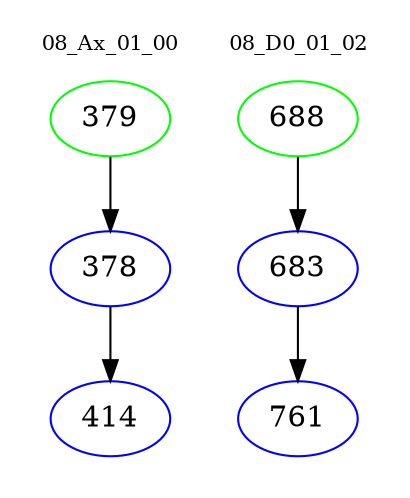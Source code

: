 digraph{
subgraph cluster_0 {
color = white
label = "08_Ax_01_00";
fontsize=10;
T0_379 [label="379", color="green"]
T0_379 -> T0_378 [color="black"]
T0_378 [label="378", color="blue"]
T0_378 -> T0_414 [color="black"]
T0_414 [label="414", color="blue"]
}
subgraph cluster_1 {
color = white
label = "08_D0_01_02";
fontsize=10;
T1_688 [label="688", color="green"]
T1_688 -> T1_683 [color="black"]
T1_683 [label="683", color="blue"]
T1_683 -> T1_761 [color="black"]
T1_761 [label="761", color="blue"]
}
}

